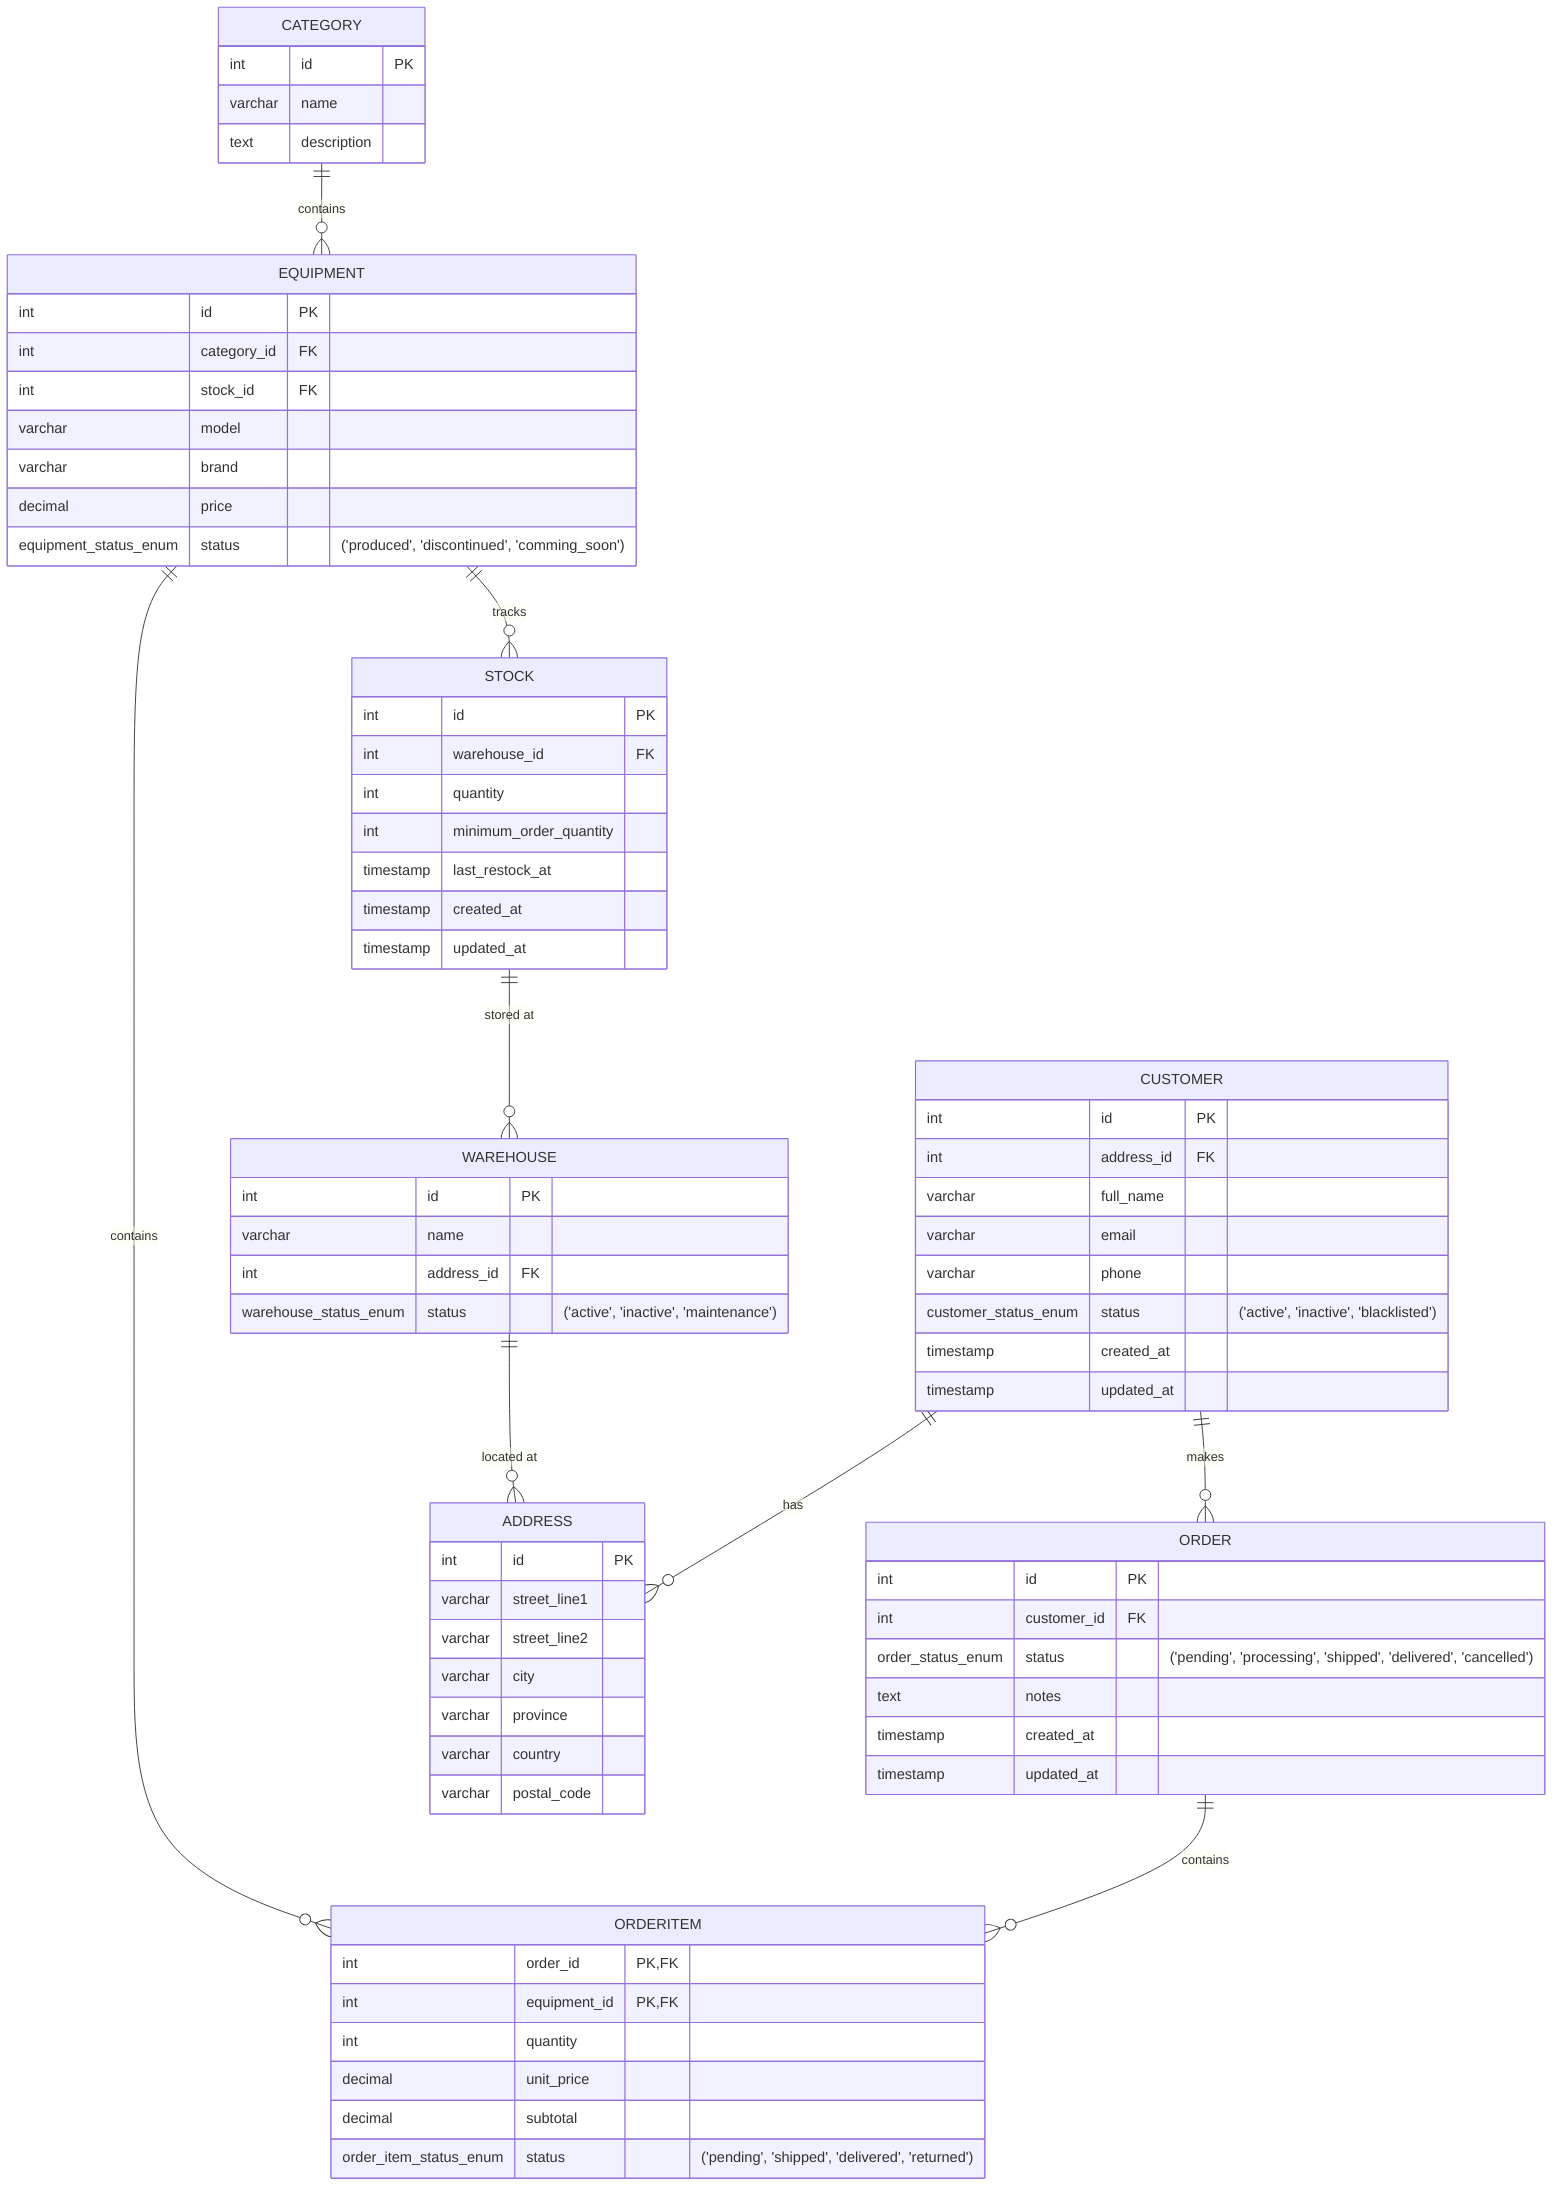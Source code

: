erDiagram
    CATEGORY ||--o{ EQUIPMENT : contains
    EQUIPMENT ||--o{ ORDERITEM : contains
    CUSTOMER ||--o{ ORDER : makes
    ORDER ||--o{ ORDERITEM : contains
    EQUIPMENT ||--o{ STOCK : tracks
    STOCK ||--o{ WAREHOUSE : "stored at"
    WAREHOUSE ||--o{ ADDRESS : "located at"
    CUSTOMER ||--o{ ADDRESS : has

    CATEGORY {
        int id PK
        varchar name
        text description
    }

    EQUIPMENT {
        int id PK
        int category_id FK
        int stock_id FK
        varchar model
        varchar brand
        decimal price
        equipment_status_enum status "('produced', 'discontinued', 'comming_soon')"
    }

    WAREHOUSE {
        int id PK
        varchar name
        int address_id FK
        warehouse_status_enum status "('active', 'inactive', 'maintenance')"
    }

    ADDRESS {
        int id PK
        varchar street_line1
        varchar street_line2
        varchar city
        varchar province
        varchar country
        varchar postal_code
    }

    CUSTOMER {
        int id PK
        int address_id FK
        varchar full_name
        varchar email
        varchar phone
        customer_status_enum status "('active', 'inactive', 'blacklisted')"
        timestamp created_at
        timestamp updated_at
    }

    ORDER {
        int id PK
        int customer_id FK
        order_status_enum status "('pending', 'processing', 'shipped', 'delivered', 'cancelled')"
        text notes
        timestamp created_at
        timestamp updated_at
    }

    ORDERITEM {
        int order_id PK,FK
        int equipment_id PK,FK
        int quantity
        decimal unit_price
        decimal subtotal
        order_item_status_enum status "('pending', 'shipped', 'delivered', 'returned')"
    }

    STOCK {
        int id PK
        int warehouse_id FK
        int quantity
        int minimum_order_quantity
        timestamp last_restock_at
        timestamp created_at
        timestamp updated_at
    }